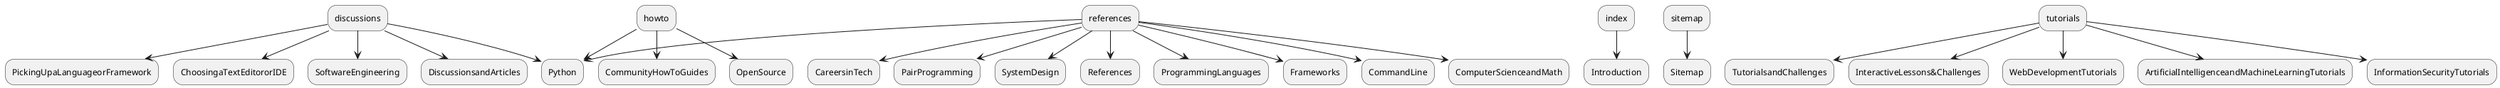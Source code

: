 @startuml
hide empty description
discussions -down-> DiscussionsandArticles
discussions -down-> PickingUpaLanguageorFramework
discussions -down-> ChoosingaTextEditororIDE
discussions -down-> SoftwareEngineering
discussions -down-> Python
howto -down-> CommunityHowToGuides
howto -down-> Python
howto -down-> OpenSource
index -down-> Introduction
references -down-> References
references -down-> ProgrammingLanguages
references -down-> Frameworks
references -down-> CommandLine
references -down-> ComputerScienceandMath
references -down-> CareersinTech
references -down-> Python
references -down-> PairProgramming
references -down-> SystemDesign
sitemap -down-> Sitemap
tutorials -down-> TutorialsandChallenges
tutorials -down-> InteractiveLessons&Challenges
tutorials -down-> WebDevelopmentTutorials
tutorials -down-> ArtificialIntelligenceandMachineLearningTutorials
tutorials -down-> InformationSecurityTutorials
@enduml